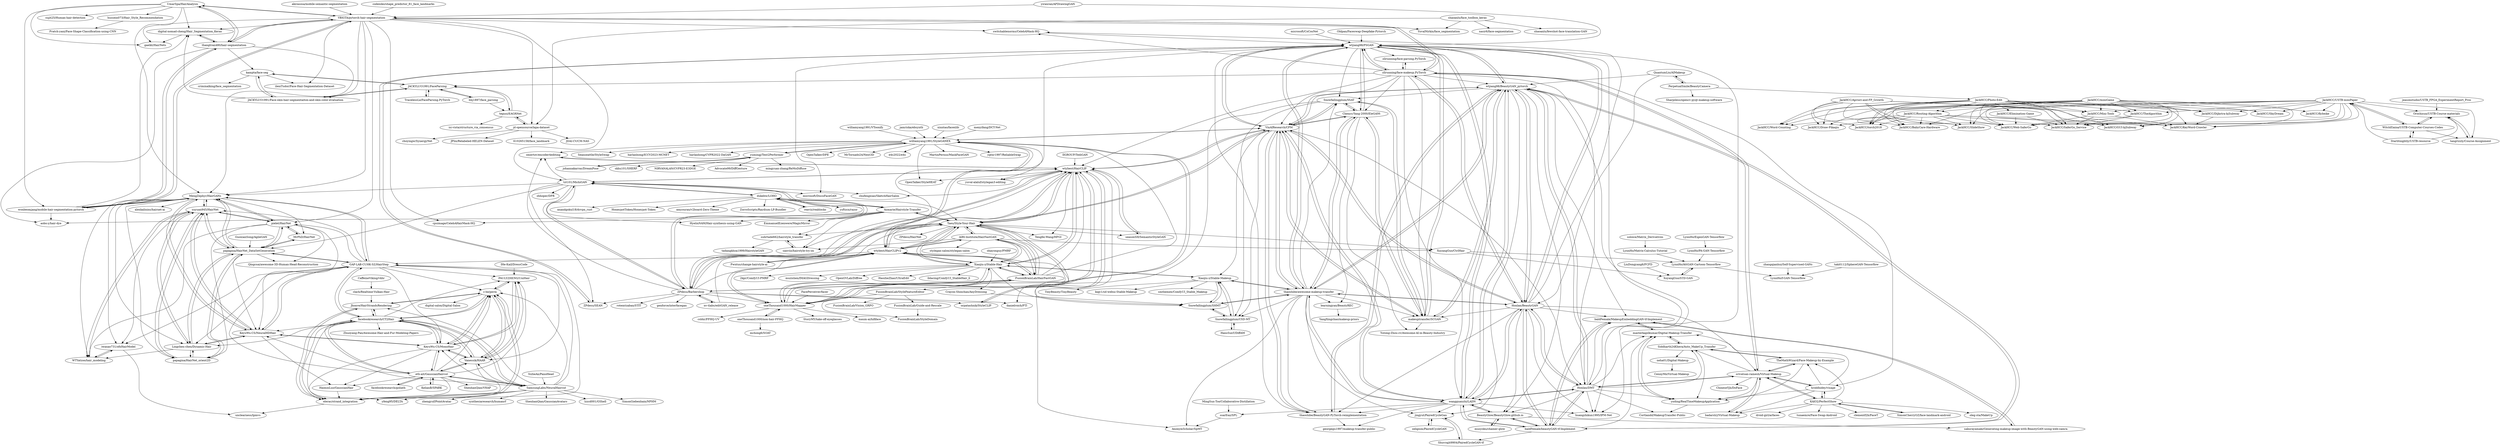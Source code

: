 digraph G {
"UmarSpa/HairAnalysis" -> "YBIGTA/pytorch-hair-segmentation"
"UmarSpa/HairAnalysis" -> "gaelkt/HairNets"
"UmarSpa/HairAnalysis" -> "digital-nomad-cheng/Hair_Segmentation_Keras"
"UmarSpa/HairAnalysis" -> "wonbeomjang/mobile-hair-segmentation-pytorch"
"UmarSpa/HairAnalysis" -> "sujit25/Human-hair-detection"
"UmarSpa/HairAnalysis" -> "thangtran480/hair-segmentation"
"UmarSpa/HairAnalysis" -> "MengZephyr/HairGANs"
"UmarSpa/HairAnalysis" -> "hussein073/Hair_Style_Recommendation"
"jamriska/ebsynth" -> "williamyang1991/StyleGANEX" ["e"=1]
"switchablenorms/CelebAMask-HQ" -> "wtjiang98/PSGAN" ["e"=1]
"zllrunning/face-parsing.PyTorch" -> "zllrunning/face-makeup.PyTorch" ["e"=1]
"zllrunning/face-makeup.PyTorch" -> "zllrunning/face-parsing.PyTorch" ["e"=1]
"zllrunning/face-makeup.PyTorch" -> "Honlan/BeautyGAN"
"zllrunning/face-makeup.PyTorch" -> "wtjiang98/PSGAN"
"zllrunning/face-makeup.PyTorch" -> "srivatsan-ramesh/Virtual-Makeup"
"zllrunning/face-makeup.PyTorch" -> "Honlan/DMT"
"zllrunning/face-makeup.PyTorch" -> "switchablenorms/CelebAMask-HQ" ["e"=1]
"zllrunning/face-makeup.PyTorch" -> "YBIGTA/pytorch-hair-segmentation"
"zllrunning/face-makeup.PyTorch" -> "wtybest/HairCLIP"
"zllrunning/face-makeup.PyTorch" -> "JACKYLUO1991/FaceParsing"
"zllrunning/face-makeup.PyTorch" -> "Chenyu-Yang-2000/EleGANt"
"zllrunning/face-makeup.PyTorch" -> "VinAIResearch/CPM"
"zllrunning/face-makeup.PyTorch" -> "hriddhidey/visage"
"zllrunning/face-makeup.PyTorch" -> "makeuptransfer/SCGAN"
"zllrunning/face-makeup.PyTorch" -> "wangguanzhi/LADN"
"zllrunning/face-makeup.PyTorch" -> "wtjiang98/BeautyGAN_pytorch"
"musyoku/chainer-glow" -> "BeautyGlow/BeautyGlow.github.io"
"hriddhidey/visage" -> "srivatsan-ramesh/Virtual-Makeup"
"hriddhidey/visage" -> "badarsh2/Virtual-Makeup"
"hriddhidey/visage" -> "yxding/RealTimeMakeupApplication"
"hriddhidey/visage" -> "KAlO2/PerfectShow"
"hriddhidey/visage" -> "masterkapilkumar/Digital-Makeup-Transfer"
"hriddhidey/visage" -> "TheMathWizard/Face-Makeup-by-Example"
"akirasosa/mobile-semantic-segmentation" -> "YBIGTA/pytorch-hair-segmentation" ["e"=1]
"thangtran480/hair-segmentation" -> "YBIGTA/pytorch-hair-segmentation"
"thangtran480/hair-segmentation" -> "wonbeomjang/mobile-hair-segmentation-pytorch"
"thangtran480/hair-segmentation" -> "digital-nomad-cheng/Hair_Segmentation_Keras"
"thangtran480/hair-segmentation" -> "aobo-y/hair-dye"
"thangtran480/hair-segmentation" -> "kampta/face-seg"
"thangtran480/hair-segmentation" -> "UmarSpa/HairAnalysis"
"thangtran480/hair-segmentation" -> "MengZephyr/HairGANs"
"LynnHo/Matrix-Calculus-Tutorial" -> "LynnHo/AttGAN-Cartoon-Tensorflow"
"JackHCC/Photo-Edit" -> "JackHCC/Web-SaferGo"
"JackHCC/Photo-Edit" -> "JackHCC/SaferGo_Service"
"JackHCC/Photo-Edit" -> "JackHCC/KeyWord-Crawler"
"JackHCC/Photo-Edit" -> "JackHCC/Mini-Tools"
"JackHCC/Photo-Edit" -> "JackHCC/torch2018"
"JackHCC/Photo-Edit" -> "JackHCC/BabyCare-Hardware"
"JackHCC/Photo-Edit" -> "JackHCC/SlideShow"
"JackHCC/Photo-Edit" -> "JackHCC/Draw-Pikaqiu"
"JackHCC/Photo-Edit" -> "JackHCC/Word-Counting"
"JackHCC/Photo-Edit" -> "JackHCC/GUI-bjSubway"
"JackHCC/Photo-Edit" -> "JackHCC/Routing-Algorithm"
"JackHCC/Photo-Edit" -> "JackHCC/TheAlgorithm"
"JackHCC/Photo-Edit" -> "JackHCC/SkyDream"
"JackHCC/Photo-Edit" -> "JackHCC/Dijkstra-bjSubway"
"JackHCC/Photo-Edit" -> "JackHCC/Elimination-Game"
"wonbeomjang/mobile-hair-segmentation-pytorch" -> "thangtran480/hair-segmentation"
"wonbeomjang/mobile-hair-segmentation-pytorch" -> "YBIGTA/pytorch-hair-segmentation"
"wonbeomjang/mobile-hair-segmentation-pytorch" -> "digital-nomad-cheng/Hair_Segmentation_Keras"
"wonbeomjang/mobile-hair-segmentation-pytorch" -> "MengZephyr/HairGANs"
"wonbeomjang/mobile-hair-segmentation-pytorch" -> "aobo-y/hair-dye"
"zhangqianhui/Self-Supervised-GANs" -> "LynnHo/f-GAN-Tensorflow"
"suyuan945/HairNet" -> "pielet/HairNet"
"suyuan945/HairNet" -> "WTYatzoo/hair_modeling"
"suyuan945/HairNet" -> "KeyuWu-CS/NeuralHDHair"
"suyuan945/HairNet" -> "papagina/HairNet_DataSetGeneration"
"suyuan945/HairNet" -> "papagina/HairNet_orient2D"
"suyuan945/HairNet" -> "Lingchen-chen/Dynamic-Hair"
"suyuan945/HairNet" -> "MengZephyr/HairGANs"
"suyuan945/HairNet" -> "iwanao731/ofxHairModel"
"hussein073/Hair_Style_Recommendation" -> "Pratch-yani/Face-Shape-Classification-using-CNN"
"papagina/HairNet_DataSetGeneration" -> "pielet/HairNet"
"papagina/HairNet_DataSetGeneration" -> "MengZephyr/HairGANs"
"papagina/HairNet_DataSetGeneration" -> "papagina/HairNet_orient2D"
"papagina/HairNet_DataSetGeneration" -> "MrPhD/HairNet"
"papagina/HairNet_DataSetGeneration" -> "suyuan945/HairNet"
"papagina/HairNet_DataSetGeneration" -> "Lingchen-chen/Dynamic-Hair"
"papagina/HairNet_DataSetGeneration" -> "KeyuWu-CS/NeuralHDHair"
"papagina/HairNet_DataSetGeneration" -> "GAP-LAB-CUHK-SZ/HairStep"
"papagina/HairNet_DataSetGeneration" -> "Qingcsai/awesome-3D-Human-Head-Reconstruction"
"pielet/HairNet" -> "suyuan945/HairNet"
"pielet/HairNet" -> "papagina/HairNet_DataSetGeneration"
"pielet/HairNet" -> "MrPhD/HairNet"
"pielet/HairNet" -> "papagina/HairNet_orient2D"
"pielet/HairNet" -> "WTYatzoo/hair_modeling"
"pielet/HairNet" -> "Qingcsai/awesome-3D-Human-Head-Reconstruction"
"pielet/HairNet" -> "MengZephyr/HairGANs"
"pielet/HairNet" -> "KeyuWu-CS/NeuralHDHair"
"MengZephyr/HairGANs" -> "papagina/HairNet_DataSetGeneration"
"MengZephyr/HairGANs" -> "suyuan945/HairNet"
"MengZephyr/HairGANs" -> "pielet/HairNet"
"MengZephyr/HairGANs" -> "KeyuWu-CS/NeuralHDHair"
"MengZephyr/HairGANs" -> "Lingchen-chen/Dynamic-Hair"
"MengZephyr/HairGANs" -> "MrPhD/HairNet"
"MengZephyr/HairGANs" -> "papagina/HairNet_orient2D"
"MengZephyr/HairGANs" -> "GAP-LAB-CUHK-SZ/HairStep"
"MengZephyr/HairGANs" -> "iwanao731/ofxHairModel"
"MengZephyr/HairGANs" -> "WTYatzoo/hair_modeling"
"MengZephyr/HairGANs" -> "wonbeomjang/mobile-hair-segmentation-pytorch"
"MengZephyr/HairGANs" -> "alexkalinins/hairnet-ai"
"CaffeineViking/vkhr" -> "clach/Realtime-Vulkan-Hair" ["e"=1]
"yiranran/APDrawingGAN" -> "wtjiang98/PSGAN" ["e"=1]
"yiranran/APDrawingGAN" -> "YBIGTA/pytorch-hair-segmentation" ["e"=1]
"JackHCC/Dijkstra-bjSubway" -> "JackHCC/KeyWord-Crawler"
"QuantumLiu/AIMakeup" -> "PerpetualSmile/BeautyCamera"
"QuantumLiu/AIMakeup" -> "Honlan/BeautyGAN"
"QuantumLiu/AIMakeup" -> "wtjiang98/BeautyGAN_pytorch"
"codeniko/shape_predictor_81_face_landmarks" -> "YBIGTA/pytorch-hair-segmentation" ["e"=1]
"wangguanzhi/LADN" -> "wtjiang98/BeautyGAN_pytorch"
"wangguanzhi/LADN" -> "BeautyGlow/BeautyGlow.github.io"
"wangguanzhi/LADN" -> "Honlan/DMT"
"wangguanzhi/LADN" -> "baldFemale/beautyGAN-tf-Implement"
"wangguanzhi/LADN" -> "jingyut/PairedCycleGan"
"wangguanzhi/LADN" -> "wtjiang98/PSGAN"
"wangguanzhi/LADN" -> "Honlan/BeautyGAN"
"wangguanzhi/LADN" -> "ssarfraz/SPL"
"wangguanzhi/LADN" -> "VinAIResearch/CPM"
"wangguanzhi/LADN" -> "georgegu1997/makeup-transfer-public"
"wangguanzhi/LADN" -> "huangzhikun1995/IPM-Net" ["e"=1]
"wangguanzhi/LADN" -> "thaoshibe/BeautyGAN-PyTorch-reimplementation"
"wangguanzhi/LADN" -> "thaoshibe/awesome-makeup-transfer"
"zeligism/PairedCycleGAN" -> "jingyut/PairedCycleGan"
"Oldpan/Faceswap-Deepfake-Pytorch" -> "wtjiang98/PSGAN" ["e"=1]
"JackHCC/miniGame" -> "JackHCC/Mini-Tools"
"JackHCC/miniGame" -> "JackHCC/SkyDream"
"JackHCC/miniGame" -> "JackHCC/KeyWord-Crawler"
"JackHCC/miniGame" -> "JackHCC/torch2018"
"JackHCC/miniGame" -> "JackHCC/Draw-Pikaqiu"
"JackHCC/miniGame" -> "JackHCC/TheAlgorithm"
"JackHCC/miniGame" -> "JackHCC/Dijkstra-bjSubway"
"JackHCC/miniGame" -> "JackHCC/flybeike"
"JackHCC/miniGame" -> "JackHCC/Web-SaferGo"
"JackHCC/miniGame" -> "JackHCC/SaferGo_Service"
"JackHCC/miniGame" -> "JackHCC/GUI-bjSubway"
"JackHCC/miniGame" -> "JackHCC/BabyCare-Hardware"
"JackHCC/miniGame" -> "JackHCC/SlideShow"
"JackHCC/miniGame" -> "JackHCC/Word-Counting"
"JackHCC/miniGame" -> "JackHCC/Routing-Algorithm"
"JackHCC/Routing-Algorithm" -> "JackHCC/Web-SaferGo"
"JackHCC/Routing-Algorithm" -> "JackHCC/SaferGo_Service"
"JackHCC/Routing-Algorithm" -> "JackHCC/KeyWord-Crawler"
"JackHCC/Routing-Algorithm" -> "JackHCC/torch2018"
"JackHCC/Routing-Algorithm" -> "JackHCC/BabyCare-Hardware"
"JackHCC/Routing-Algorithm" -> "JackHCC/SlideShow"
"JackHCC/Routing-Algorithm" -> "JackHCC/Draw-Pikaqiu"
"JackHCC/Routing-Algorithm" -> "JackHCC/Word-Counting"
"JackHCC/Routing-Algorithm" -> "JackHCC/GUI-bjSubway"
"shaoanlu/face_toolbox_keras" -> "jd-opensource/lapa-dataset"
"shaoanlu/face_toolbox_keras" -> "YuvalNirkin/face_segmentation" ["e"=1]
"shaoanlu/face_toolbox_keras" -> "nasir6/face-segmentation"
"shaoanlu/face_toolbox_keras" -> "shaoanlu/fewshot-face-translation-GAN" ["e"=1]
"Honlan/BeautyGAN" -> "wtjiang98/PSGAN"
"Honlan/BeautyGAN" -> "wtjiang98/BeautyGAN_pytorch"
"Honlan/BeautyGAN" -> "wangguanzhi/LADN"
"Honlan/BeautyGAN" -> "Honlan/DMT"
"Honlan/BeautyGAN" -> "baldFemale/beautyGAN-tf-Implement"
"Honlan/BeautyGAN" -> "zllrunning/face-makeup.PyTorch"
"Honlan/BeautyGAN" -> "thaoshibe/BeautyGAN-PyTorch-reimplementation"
"Honlan/BeautyGAN" -> "srivatsan-ramesh/Virtual-Makeup"
"Honlan/BeautyGAN" -> "BeautyGlow/BeautyGlow.github.io"
"Honlan/BeautyGAN" -> "thaoshibe/awesome-makeup-transfer"
"Honlan/BeautyGAN" -> "VinAIResearch/CPM"
"Honlan/BeautyGAN" -> "baldFemale/MakeupEmbeddingGAN-tf-Implement"
"Honlan/BeautyGAN" -> "huangzhikun1995/IPM-Net" ["e"=1]
"Honlan/BeautyGAN" -> "switchablenorms/CelebAMask-HQ" ["e"=1]
"Honlan/BeautyGAN" -> "makeuptransfer/SCGAN"
"JackHCC/USTB-miniPaper" -> "Orochisun/USTB-Course-materials"
"JackHCC/USTB-miniPaper" -> "JackHCC/Mini-Tools"
"JackHCC/USTB-miniPaper" -> "WitchElaina/USTB-Computer-Courses-Codes"
"JackHCC/USTB-miniPaper" -> "JackHCC/torch2018"
"JackHCC/USTB-miniPaper" -> "JackHCC/TheAlgorithm"
"JackHCC/USTB-miniPaper" -> "tangrizzly/Course-Assignment"
"JackHCC/USTB-miniPaper" -> "JackHCC/Web-SaferGo"
"JackHCC/USTB-miniPaper" -> "JackHCC/SaferGo_Service"
"JackHCC/USTB-miniPaper" -> "JackHCC/SkyDream"
"JackHCC/USTB-miniPaper" -> "JackHCC/GUI-bjSubway"
"JackHCC/USTB-miniPaper" -> "JackHCC/KeyWord-Crawler"
"JackHCC/USTB-miniPaper" -> "JackHCC/Dijkstra-bjSubway"
"JackHCC/USTB-miniPaper" -> "JackHCC/BabyCare-Hardware"
"JackHCC/USTB-miniPaper" -> "JackHCC/flybeike"
"JackHCC/USTB-miniPaper" -> "JackHCC/SlideShow"
"kampta/face-seg" -> "JACKYLUO1991/FaceParsing"
"kampta/face-seg" -> "ileniTudor/Face-Hair-Segmentation-Dataset"
"kampta/face-seg" -> "JACKYLUO1991/Face-skin-hair-segmentaiton-and-skin-color-evaluation"
"kampta/face-seg" -> "criminalking/face_segmentation"
"PerpetualSmile/BeautyCamera" -> "QuantumLiu/AIMakeup"
"PerpetualSmile/BeautyCamera" -> "Sharpiless/opencv-pyqt-makeup-software"
"PerpetualSmile/BeautyCamera" -> "JackHCC/Photo-Edit"
"baldFemale/beautyGAN-tf-Implement" -> "baldFemale/MakeupEmbeddingGAN-tf-Implement"
"baldFemale/beautyGAN-tf-Implement" -> "BeautyGlow/BeautyGlow.github.io"
"baldFemale/beautyGAN-tf-Implement" -> "Honlan/DMT"
"baldFemale/beautyGAN-tf-Implement" -> "wangguanzhi/LADN"
"baldFemale/beautyGAN-tf-Implement" -> "wtjiang98/BeautyGAN_pytorch"
"baldFemale/beautyGAN-tf-Implement" -> "Honlan/BeautyGAN"
"baldFemale/beautyGAN-tf-Implement" -> "masterkapilkumar/Digital-Makeup-Transfer"
"baldFemale/beautyGAN-tf-Implement" -> "Shuvrajit9904/PairedCycleGAN-tf"
"Honlan/DMT" -> "masterkapilkumar/Digital-Makeup-Transfer"
"Honlan/DMT" -> "baldFemale/beautyGAN-tf-Implement"
"Honlan/DMT" -> "wangguanzhi/LADN"
"Honlan/DMT" -> "baldFemale/MakeupEmbeddingGAN-tf-Implement"
"Honlan/DMT" -> "BeautyGlow/BeautyGlow.github.io"
"Honlan/DMT" -> "Honlan/BeautyGAN"
"Honlan/DMT" -> "Siddharth24Khera/Auto_MakeUp_Transfer"
"Honlan/DMT" -> "Cortlandd/MakeupTransfer-Public"
"Honlan/DMT" -> "wtjiang98/BeautyGAN_pytorch"
"Honlan/DMT" -> "yxding/RealTimeMakeupApplication"
"Honlan/DMT" -> "huangzhikun1995/IPM-Net" ["e"=1]
"Honlan/DMT" -> "srivatsan-ramesh/Virtual-Makeup"
"ssarfraz/SPL" -> "AnonymScholar/SpMT"
"YBIGTA/pytorch-hair-segmentation" -> "thangtran480/hair-segmentation"
"YBIGTA/pytorch-hair-segmentation" -> "UmarSpa/HairAnalysis"
"YBIGTA/pytorch-hair-segmentation" -> "wonbeomjang/mobile-hair-segmentation-pytorch"
"YBIGTA/pytorch-hair-segmentation" -> "digital-nomad-cheng/Hair_Segmentation_Keras"
"YBIGTA/pytorch-hair-segmentation" -> "MengZephyr/HairGANs"
"YBIGTA/pytorch-hair-segmentation" -> "ileniTudor/Face-Hair-Segmentation-Dataset"
"YBIGTA/pytorch-hair-segmentation" -> "YuvalNirkin/face_segmentation" ["e"=1]
"YBIGTA/pytorch-hair-segmentation" -> "zllrunning/face-makeup.PyTorch"
"YBIGTA/pytorch-hair-segmentation" -> "gaelkt/HairNets"
"YBIGTA/pytorch-hair-segmentation" -> "pielet/HairNet"
"YBIGTA/pytorch-hair-segmentation" -> "switchablenorms/CelebAMask-HQ" ["e"=1]
"YBIGTA/pytorch-hair-segmentation" -> "tzt101/MichiGAN"
"YBIGTA/pytorch-hair-segmentation" -> "JACKYLUO1991/Face-skin-hair-segmentaiton-and-skin-color-evaluation"
"YBIGTA/pytorch-hair-segmentation" -> "jd-opensource/lapa-dataset"
"YBIGTA/pytorch-hair-segmentation" -> "cpuimage/CelebAHairMask-HQ"
"tangrizzly/Course-Assignment" -> "Orochisun/USTB-Course-materials"
"JackHCC/Apriori-and-FP_Growth" -> "JackHCC/Web-SaferGo"
"JackHCC/Apriori-and-FP_Growth" -> "JackHCC/SaferGo_Service"
"JackHCC/Apriori-and-FP_Growth" -> "JackHCC/KeyWord-Crawler"
"JackHCC/Apriori-and-FP_Growth" -> "JackHCC/torch2018"
"JackHCC/Apriori-and-FP_Growth" -> "JackHCC/Mini-Tools"
"JackHCC/Apriori-and-FP_Growth" -> "JackHCC/BabyCare-Hardware"
"JackHCC/Apriori-and-FP_Growth" -> "JackHCC/SlideShow"
"JackHCC/Apriori-and-FP_Growth" -> "JackHCC/Draw-Pikaqiu"
"JackHCC/Apriori-and-FP_Growth" -> "JackHCC/Word-Counting"
"JackHCC/Apriori-and-FP_Growth" -> "JackHCC/GUI-bjSubway"
"digital-nomad-cheng/Hair_Segmentation_Keras" -> "gaelkt/HairNets"
"digital-nomad-cheng/Hair_Segmentation_Keras" -> "thangtran480/hair-segmentation"
"taki0112/SphereGAN-Tensorflow" -> "LynnHo/f-GAN-Tensorflow" ["e"=1]
"TheMathWizard/Face-Makeup-by-Example" -> "Siddharth24Khera/Auto_MakeUp_Transfer"
"TheMathWizard/Face-Makeup-by-Example" -> "srivatsan-ramesh/Virtual-Makeup"
"TheMathWizard/Face-Makeup-by-Example" -> "yxding/RealTimeMakeupApplication"
"BeautyGlow/BeautyGlow.github.io" -> "musyoku/chainer-glow"
"BeautyGlow/BeautyGlow.github.io" -> "baldFemale/beautyGAN-tf-Implement"
"BeautyGlow/BeautyGlow.github.io" -> "wangguanzhi/LADN"
"BeautyGlow/BeautyGlow.github.io" -> "sakurayamaki/Generating-makeup-image-with-BeautyGAN-using-web-camra"
"JackHCC/Elimination-Game" -> "JackHCC/Web-SaferGo"
"JackHCC/Elimination-Game" -> "JackHCC/SaferGo_Service"
"JackHCC/Mini-Tools" -> "JackHCC/Web-SaferGo"
"JackHCC/Mini-Tools" -> "JackHCC/SaferGo_Service"
"JackHCC/Mini-Tools" -> "JackHCC/KeyWord-Crawler"
"masterkapilkumar/Digital-Makeup-Transfer" -> "yxding/RealTimeMakeupApplication"
"masterkapilkumar/Digital-Makeup-Transfer" -> "Siddharth24Khera/Auto_MakeUp_Transfer"
"masterkapilkumar/Digital-Makeup-Transfer" -> "baldFemale/MakeupEmbeddingGAN-tf-Implement"
"Siddharth24Khera/Auto_MakeUp_Transfer" -> "TheMathWizard/Face-Makeup-by-Example"
"Siddharth24Khera/Auto_MakeUp_Transfer" -> "masterkapilkumar/Digital-Makeup-Transfer"
"Siddharth24Khera/Auto_MakeUp_Transfer" -> "yxding/RealTimeMakeupApplication"
"Siddharth24Khera/Auto_MakeUp_Transfer" -> "neha01/Digital-Makeup"
"yxding/RealTimeMakeupApplication" -> "masterkapilkumar/Digital-Makeup-Transfer"
"yxding/RealTimeMakeupApplication" -> "Cortlandd/MakeupTransfer-Public"
"Shuvrajit9904/PairedCycleGAN-tf" -> "jingyut/PairedCycleGan"
"MrPhD/HairNet" -> "papagina/HairNet_DataSetGeneration"
"MrPhD/HairNet" -> "pielet/HairNet"
"JackHCC/TheAlgorithm" -> "JackHCC/Web-SaferGo"
"JackHCC/TheAlgorithm" -> "JackHCC/SaferGo_Service"
"baldFemale/MakeupEmbeddingGAN-tf-Implement" -> "masterkapilkumar/Digital-Makeup-Transfer"
"baldFemale/MakeupEmbeddingGAN-tf-Implement" -> "baldFemale/beautyGAN-tf-Implement"
"baldFemale/MakeupEmbeddingGAN-tf-Implement" -> "sakurayamaki/Generating-makeup-image-with-BeautyGAN-using-web-camra"
"sakurayamaki/Generating-makeup-image-with-BeautyGAN-using-web-camra" -> "baldFemale/MakeupEmbeddingGAN-tf-Implement"
"wtjiang98/PSGAN" -> "wtjiang98/BeautyGAN_pytorch"
"wtjiang98/PSGAN" -> "VinAIResearch/CPM"
"wtjiang98/PSGAN" -> "Honlan/BeautyGAN"
"wtjiang98/PSGAN" -> "wangguanzhi/LADN"
"wtjiang98/PSGAN" -> "Chenyu-Yang-2000/EleGANt"
"wtjiang98/PSGAN" -> "thaoshibe/awesome-makeup-transfer"
"wtjiang98/PSGAN" -> "makeuptransfer/SCGAN"
"wtjiang98/PSGAN" -> "zllrunning/face-makeup.PyTorch"
"wtjiang98/PSGAN" -> "Honlan/DMT"
"wtjiang98/PSGAN" -> "huangzhikun1995/IPM-Net" ["e"=1]
"wtjiang98/PSGAN" -> "Snowfallingplum/SSAT"
"wtjiang98/PSGAN" -> "ZPdesu/SEAN" ["e"=1]
"wtjiang98/PSGAN" -> "zllrunning/face-parsing.PyTorch" ["e"=1]
"wtjiang98/PSGAN" -> "microsoft/DiscoFaceGAN" ["e"=1]
"wtjiang98/PSGAN" -> "thaoshibe/BeautyGAN-PyTorch-reimplementation"
"ZPdesu/SEAN" -> "wtjiang98/PSGAN" ["e"=1]
"tzt101/MichiGAN" -> "wtybest/HairCLIP"
"tzt101/MichiGAN" -> "dukebw/LOHO"
"tzt101/MichiGAN" -> "HyelinNAM/Hair-synthesis-using-GAN"
"tzt101/MichiGAN" -> "Azmarie/Hairstyle-Transfer"
"tzt101/MichiGAN" -> "MengZephyr/HairGANs"
"tzt101/MichiGAN" -> "ZPdesu/Barbershop"
"tzt101/MichiGAN" -> "ZPdesu/SEAN" ["e"=1]
"tzt101/MichiGAN" -> "chufengxiao/SketchHairSalon"
"tzt101/MichiGAN" -> "papagina/HairNet_DataSetGeneration"
"tzt101/MichiGAN" -> "omertov/encoder4editing" ["e"=1]
"tzt101/MichiGAN" -> "zhhoper/DPR" ["e"=1]
"tzt101/MichiGAN" -> "microsoft/DiscoFaceGAN" ["e"=1]
"clach/Realtime-Vulkan-Hair" -> "Jhonve/HairStrandsRendering"
"WTYatzoo/hair_modeling" -> "iwanao731/ofxHairModel"
"WTYatzoo/hair_modeling" -> "suyuan945/HairNet"
"papagina/HairNet_orient2D" -> "papagina/HairNet_DataSetGeneration"
"papagina/HairNet_orient2D" -> "Lingchen-chen/Dynamic-Hair"
"papagina/HairNet_orient2D" -> "suyuan945/HairNet"
"JACKYLUO1991/Face-skin-hair-segmentaiton-and-skin-color-evaluation" -> "JACKYLUO1991/FaceParsing"
"JACKYLUO1991/Face-skin-hair-segmentaiton-and-skin-color-evaluation" -> "digital-nomad-cheng/Hair_Segmentation_Keras"
"JACKYLUO1991/Face-skin-hair-segmentaiton-and-skin-color-evaluation" -> "kampta/face-seg"
"microsoft/CoCosNet" -> "wtjiang98/PSGAN" ["e"=1]
"JACKYLUO1991/FaceParsing" -> "JACKYLUO1991/Face-skin-hair-segmentaiton-and-skin-color-evaluation"
"JACKYLUO1991/FaceParsing" -> "tegusi/EAGRNet"
"JACKYLUO1991/FaceParsing" -> "TracelessLe/FaceParsing.PyTorch"
"JACKYLUO1991/FaceParsing" -> "hhj1897/face_parsing" ["e"=1]
"JACKYLUO1991/FaceParsing" -> "kampta/face-seg"
"neha01/Digital-Makeup" -> "CennyMo/Virtual-Makeup"
"wtjiang98/BeautyGAN_pytorch" -> "wangguanzhi/LADN"
"wtjiang98/BeautyGAN_pytorch" -> "thaoshibe/BeautyGAN-PyTorch-reimplementation"
"wtjiang98/BeautyGAN_pytorch" -> "wtjiang98/PSGAN"
"wtjiang98/BeautyGAN_pytorch" -> "Honlan/BeautyGAN"
"wtjiang98/BeautyGAN_pytorch" -> "baldFemale/beautyGAN-tf-Implement"
"wtjiang98/BeautyGAN_pytorch" -> "VinAIResearch/CPM"
"wtjiang98/BeautyGAN_pytorch" -> "BeautyGlow/BeautyGlow.github.io"
"wtjiang98/BeautyGAN_pytorch" -> "Honlan/DMT"
"wtjiang98/BeautyGAN_pytorch" -> "Snowfallingplum/SSAT"
"wtjiang98/BeautyGAN_pytorch" -> "jingyut/PairedCycleGan"
"wtjiang98/BeautyGAN_pytorch" -> "huangzhikun1995/IPM-Net" ["e"=1]
"wtjiang98/BeautyGAN_pytorch" -> "makeuptransfer/SCGAN"
"wtjiang98/BeautyGAN_pytorch" -> "baldFemale/MakeupEmbeddingGAN-tf-Implement"
"wtjiang98/BeautyGAN_pytorch" -> "thaoshibe/awesome-makeup-transfer"
"jd-opensource/lapa-dataset" -> "tegusi/EAGRNet"
"jd-opensource/lapa-dataset" -> "JDAI-CV/CM-NAS" ["e"=1]
"jd-opensource/lapa-dataset" -> "choyingw/SynergyNet" ["e"=1]
"jd-opensource/lapa-dataset" -> "JPlin/Relabeled-HELEN-Dataset" ["e"=1]
"jd-opensource/lapa-dataset" -> "610265158/face_landmark" ["e"=1]
"MingSun-Tse/Collaborative-Distillation" -> "ssarfraz/SPL" ["e"=1]
"tegusi/EAGRNet" -> "JACKYLUO1991/FaceParsing"
"tegusi/EAGRNet" -> "isi-vista/structure_via_consensus"
"tegusi/EAGRNet" -> "jd-opensource/lapa-dataset"
"Azmarie/Hairstyle-Transfer" -> "subrtade662/hairstyle_transfer"
"Azmarie/Hairstyle-Transfer" -> "Taeu/Style-Your-Hair"
"Azmarie/Hairstyle-Transfer" -> "HyelinNAM/Hair-synthesis-using-GAN"
"Azmarie/Hairstyle-Transfer" -> "sanviiz/hairstyle-try-on"
"Azmarie/Hairstyle-Transfer" -> "tzt101/MichiGAN"
"Azmarie/Hairstyle-Transfer" -> "EmmanuelEzenwere/MagicMirror"
"Azmarie/Hairstyle-Transfer" -> "cpuimage/CelebAHairMask-HQ"
"Azmarie/Hairstyle-Transfer" -> "aobo-y/hair-dye"
"Starlitnightly/USTB-resource" -> "WitchElaina/USTB-Computer-Courses-Codes"
"Starlitnightly/USTB-resource" -> "Orochisun/USTB-Course-materials"
"Starlitnightly/USTB-resource" -> "JackHCC/USTB-miniPaper"
"Orochisun/USTB-Course-materials" -> "WitchElaina/USTB-Computer-Courses-Codes"
"Orochisun/USTB-Course-materials" -> "tangrizzly/Course-Assignment"
"LynnHo/AttGAN-Cartoon-Tensorflow" -> "XuyangGuo/STD-GAN"
"LynnHo/AttGAN-Cartoon-Tensorflow" -> "LynnHo/f-GAN-Tensorflow"
"jingyut/PairedCycleGan" -> "zeligism/PairedCycleGAN"
"jingyut/PairedCycleGan" -> "Shuvrajit9904/PairedCycleGAN-tf"
"LynnHo/PA-GAN-Tensorflow" -> "LynnHo/AttGAN-Cartoon-Tensorflow"
"orpatashnik/StyleCLIP" -> "wtybest/HairCLIP" ["e"=1]
"ZPdesu/Barbershop" -> "wtybest/HairCLIP"
"ZPdesu/Barbershop" -> "Taeu/Style-Your-Hair"
"ZPdesu/Barbershop" -> "tzt101/MichiGAN"
"ZPdesu/Barbershop" -> "omertov/encoder4editing" ["e"=1]
"ZPdesu/Barbershop" -> "rotemtzaban/STIT" ["e"=1]
"ZPdesu/Barbershop" -> "ZPdesu/SEAN" ["e"=1]
"ZPdesu/Barbershop" -> "nv-tlabs/editGAN_release" ["e"=1]
"ZPdesu/Barbershop" -> "wtybest/HairCLIPv2"
"ZPdesu/Barbershop" -> "dukebw/LOHO"
"ZPdesu/Barbershop" -> "orpatashnik/StyleCLIP" ["e"=1]
"ZPdesu/Barbershop" -> "wtjiang98/PSGAN"
"ZPdesu/Barbershop" -> "danielroich/PTI" ["e"=1]
"ZPdesu/Barbershop" -> "oneThousand1000/HairMapper"
"ZPdesu/Barbershop" -> "genforce/interfacegan" ["e"=1]
"ZPdesu/Barbershop" -> "FusionBrainLab/HairFastGAN"
"omertov/encoder4editing" -> "wtybest/HairCLIP" ["e"=1]
"dukebw/LOHO" -> "tzt101/MichiGAN"
"dukebw/LOHO" -> "amyouran/v2board-Zero-Theme" ["e"=1]
"dukebw/LOHO" -> "Azmarie/Hairstyle-Transfer"
"dukebw/LOHO" -> "ZorroScripts/Raydium-LP-Bundler" ["e"=1]
"dukebw/LOHO" -> "reaviz/reablocks" ["e"=1]
"dukebw/LOHO" -> "ZPdesu/Barbershop"
"dukebw/LOHO" -> "ysftzcn/razor" ["e"=1]
"dukebw/LOHO" -> "Taeu/Style-Your-Hair"
"dukebw/LOHO" -> "anandgokul18/dcvpn_rust" ["e"=1]
"dukebw/LOHO" -> "HoneypotToken/Honeypot-Token" ["e"=1]
"Lingchen-chen/Dynamic-Hair" -> "KeyuWu-CS/NeuralHDHair"
"Lingchen-chen/Dynamic-Hair" -> "papagina/HairNet_orient2D"
"Lingchen-chen/Dynamic-Hair" -> "suyuan945/HairNet"
"Lingchen-chen/Dynamic-Hair" -> "papagina/HairNet_DataSetGeneration"
"Lingchen-chen/Dynamic-Hair" -> "WTYatzoo/hair_modeling"
"IIGROUP/TediGAN" -> "wtybest/HairCLIP" ["e"=1]
"hhj1897/face_parsing" -> "JACKYLUO1991/FaceParsing" ["e"=1]
"hhj1897/face_parsing" -> "tegusi/EAGRNet" ["e"=1]
"thaoshibe/BeautyGAN-PyTorch-reimplementation" -> "wtjiang98/BeautyGAN_pytorch"
"thaoshibe/BeautyGAN-PyTorch-reimplementation" -> "VinAIResearch/CPM"
"thaoshibe/BeautyGAN-PyTorch-reimplementation" -> "georgegu1997/makeup-transfer-public"
"VinAIResearch/CPM" -> "wtjiang98/PSGAN"
"VinAIResearch/CPM" -> "thaoshibe/awesome-makeup-transfer"
"VinAIResearch/CPM" -> "thaoshibe/BeautyGAN-PyTorch-reimplementation"
"VinAIResearch/CPM" -> "Snowfallingplum/SSAT"
"VinAIResearch/CPM" -> "Chenyu-Yang-2000/EleGANt"
"VinAIResearch/CPM" -> "makeuptransfer/SCGAN"
"VinAIResearch/CPM" -> "wtjiang98/BeautyGAN_pytorch"
"VinAIResearch/CPM" -> "wangguanzhi/LADN"
"VinAIResearch/CPM" -> "Honlan/BeautyGAN"
"VinAIResearch/CPM" -> "williamyang1991/StyleGANEX"
"VinAIResearch/CPM" -> "Xiaojiu-z/Stable-Makeup"
"VinAIResearch/CPM" -> "Honlan/DMT"
"VinAIResearch/CPM" -> "Snowfallingplum/CSD-MT"
"VinAIResearch/CPM" -> "Taeu/Style-Your-Hair"
"VinAIResearch/CPM" -> "wtybest/HairCLIP"
"GuoxianSong/AgileGAN" -> "papagina/HairNet_DataSetGeneration" ["e"=1]
"xinntao/facexlib" -> "williamyang1991/StyleGANEX" ["e"=1]
"LynnHo/EigenGAN-Tensorflow" -> "LynnHo/PA-GAN-Tensorflow" ["e"=1]
"makeuptransfer/SCGAN" -> "Chenyu-Yang-2000/EleGANt"
"makeuptransfer/SCGAN" -> "Snowfallingplum/SSAT"
"makeuptransfer/SCGAN" -> "VinAIResearch/CPM"
"makeuptransfer/SCGAN" -> "wtjiang98/PSGAN"
"makeuptransfer/SCGAN" -> "Yutong-Zhou-cv/Awesome-AI-in-Beauty-Industry"
"makeuptransfer/SCGAN" -> "wtjiang98/BeautyGAN_pytorch"
"thaoshibe/awesome-makeup-transfer" -> "VinAIResearch/CPM"
"thaoshibe/awesome-makeup-transfer" -> "Chenyu-Yang-2000/EleGANt"
"thaoshibe/awesome-makeup-transfer" -> "wtjiang98/PSGAN"
"thaoshibe/awesome-makeup-transfer" -> "Snowfallingplum/CSD-MT"
"thaoshibe/awesome-makeup-transfer" -> "Snowfallingplum/SHMT"
"thaoshibe/awesome-makeup-transfer" -> "wangguanzhi/LADN"
"thaoshibe/awesome-makeup-transfer" -> "Xiaojiu-z/Stable-Makeup"
"thaoshibe/awesome-makeup-transfer" -> "Snowfallingplum/SSAT"
"thaoshibe/awesome-makeup-transfer" -> "makeuptransfer/SCGAN"
"thaoshibe/awesome-makeup-transfer" -> "wtjiang98/BeautyGAN_pytorch"
"thaoshibe/awesome-makeup-transfer" -> "thaoshibe/BeautyGAN-PyTorch-reimplementation"
"thaoshibe/awesome-makeup-transfer" -> "AnonymScholar/SpMT"
"thaoshibe/awesome-makeup-transfer" -> "learningyan/BeautyREC"
"thaoshibe/awesome-makeup-transfer" -> "Honlan/BeautyGAN"
"thaoshibe/awesome-makeup-transfer" -> "jingyut/PairedCycleGan"
"TracelessLe/FaceParsing.PyTorch" -> "JACKYLUO1991/FaceParsing"
"soloice/Matrix_Derivatives" -> "LynnHo/Matrix-Calculus-Tutorial"
"oneThousand1000/non-hair-FFHQ" -> "oneThousand1000/HairMapper"
"oneThousand1000/non-hair-FFHQ" -> "mchong6/SOAT" ["e"=1]
"menyifang/DCT-Net" -> "williamyang1991/StyleGANEX" ["e"=1]
"oneThousand1000/HairMapper" -> "oneThousand1000/non-hair-FFHQ"
"oneThousand1000/HairMapper" -> "Taeu/Style-Your-Hair"
"oneThousand1000/HairMapper" -> "wtybest/HairCLIP"
"oneThousand1000/HairMapper" -> "csbhr/FFHQ-UV" ["e"=1]
"oneThousand1000/HairMapper" -> "Xiaojiu-z/Stable-Hair"
"oneThousand1000/HairMapper" -> "wtybest/HairCLIPv2"
"oneThousand1000/HairMapper" -> "StoryMY/take-off-eyeglasses" ["e"=1]
"oneThousand1000/HairMapper" -> "williamyang1991/StyleGANEX"
"oneThousand1000/HairMapper" -> "maum-ai/hififace" ["e"=1]
"FacePerceiver/facer" -> "oneThousand1000/HairMapper" ["e"=1]
"wtybest/HairCLIP" -> "wtybest/HairCLIPv2"
"wtybest/HairCLIP" -> "Taeu/Style-Your-Hair"
"wtybest/HairCLIP" -> "ZPdesu/Barbershop"
"wtybest/HairCLIP" -> "omertov/encoder4editing" ["e"=1]
"wtybest/HairCLIP" -> "tzt101/MichiGAN"
"wtybest/HairCLIP" -> "oneThousand1000/HairMapper"
"wtybest/HairCLIP" -> "Tengfei-Wang/HFGI" ["e"=1]
"wtybest/HairCLIP" -> "danielroich/PTI" ["e"=1]
"wtybest/HairCLIP" -> "seasonSH/SemanticStyleGAN" ["e"=1]
"wtybest/HairCLIP" -> "orpatashnik/StyleCLIP" ["e"=1]
"wtybest/HairCLIP" -> "OpenTalker/StyleHEAT" ["e"=1]
"wtybest/HairCLIP" -> "chufengxiao/SketchHairSalon"
"wtybest/HairCLIP" -> "yuval-alaluf/stylegan3-editing" ["e"=1]
"wtybest/HairCLIP" -> "Xiaojiu-z/Stable-Hair"
"wtybest/HairCLIP" -> "VinAIResearch/CPM"
"nv-tlabs/editGAN_release" -> "ZPdesu/Barbershop" ["e"=1]
"nv-tlabs/editGAN_release" -> "wtybest/HairCLIP" ["e"=1]
"Snowfallingplum/SSAT" -> "Chenyu-Yang-2000/EleGANt"
"Snowfallingplum/SSAT" -> "AnonymScholar/SpMT"
"Snowfallingplum/SSAT" -> "VinAIResearch/CPM"
"Snowfallingplum/SSAT" -> "makeuptransfer/SCGAN"
"Snowfallingplum/SSAT" -> "Snowfallingplum/CSD-MT"
"sanviiz/hairstyle-try-on" -> "subrtade662/hairstyle_transfer"
"williamyang1991/VToonify" -> "williamyang1991/StyleGANEX" ["e"=1]
"WitchElaina/USTB-Computer-Courses-Codes" -> "Orochisun/USTB-Course-materials"
"WitchElaina/USTB-Computer-Courses-Codes" -> "Starlitnightly/USTB-resource"
"WitchElaina/USTB-Computer-Courses-Codes" -> "JackHCC/USTB-miniPaper"
"WitchElaina/USTB-Computer-Courses-Codes" -> "tangrizzly/Course-Assignment"
"Taeu/Style-Your-Hair" -> "wtybest/HairCLIP"
"Taeu/Style-Your-Hair" -> "oneThousand1000/HairMapper"
"Taeu/Style-Your-Hair" -> "sanviiz/hairstyle-try-on"
"Taeu/Style-Your-Hair" -> "subrtade662/hairstyle_transfer"
"Taeu/Style-Your-Hair" -> "ZPdesu/Barbershop"
"Taeu/Style-Your-Hair" -> "Azmarie/Hairstyle-Transfer"
"Taeu/Style-Your-Hair" -> "wtybest/HairCLIPv2"
"Taeu/Style-Your-Hair" -> "AIRI-Institute/HairFastGAN"
"Taeu/Style-Your-Hair" -> "XuyangGuo/CtrlHair"
"Taeu/Style-Your-Hair" -> "Xiaojiu-z/Stable-Hair"
"Taeu/Style-Your-Hair" -> "Tengfei-Wang/HFGI" ["e"=1]
"Taeu/Style-Your-Hair" -> "FusionBrainLab/HairFastGAN"
"Taeu/Style-Your-Hair" -> "VinAIResearch/CPM"
"Taeu/Style-Your-Hair" -> "seasonSH/SemanticStyleGAN" ["e"=1]
"Taeu/Style-Your-Hair" -> "ZPdesu/HairNet"
"srivatsan-ramesh/Virtual-Makeup" -> "badarsh2/Virtual-Makeup"
"srivatsan-ramesh/Virtual-Makeup" -> "hriddhidey/visage"
"srivatsan-ramesh/Virtual-Makeup" -> "TheMathWizard/Face-Makeup-by-Example"
"srivatsan-ramesh/Virtual-Makeup" -> "yxding/RealTimeMakeupApplication"
"srivatsan-ramesh/Virtual-Makeup" -> "ChineseYjh/DoFace"
"srivatsan-ramesh/Virtual-Makeup" -> "KAlO2/PerfectShow"
"srivatsan-ramesh/Virtual-Makeup" -> "Honlan/DMT"
"srivatsan-ramesh/Virtual-Makeup" -> "zllrunning/face-makeup.PyTorch"
"srivatsan-ramesh/Virtual-Makeup" -> "Siddharth24Khera/Auto_MakeUp_Transfer"
"badarsh2/Virtual-Makeup" -> "srivatsan-ramesh/Virtual-Makeup"
"XuyangGuo/STD-GAN" -> "LynnHo/AttGAN-Cartoon-Tensorflow"
"reaviz/reablocks" -> "dukebw/LOHO" ["e"=1]
"seasonSH/SemanticStyleGAN" -> "wtybest/HairCLIP" ["e"=1]
"subrtade662/hairstyle_transfer" -> "sanviiz/hairstyle-try-on"
"subrtade662/hairstyle_transfer" -> "tadangkhoa1999/HairstyleGAN"
"XuyangGuo/CtrlHair" -> "XuyangGuo/STD-GAN"
"XuyangGuo/CtrlHair" -> "LynnHo/AttGAN-Cartoon-Tensorflow"
"Jhonve/HairStrandsRendering" -> "elerac/strand_integration"
"Jhonve/HairStrandsRendering" -> "c-he/perm"
"Jhonve/HairStrandsRendering" -> "facebookresearch/CT2Hair"
"KeyuWu-CS/NeuralHDHair" -> "GAP-LAB-CUHK-SZ/HairStep"
"KeyuWu-CS/NeuralHDHair" -> "Lingchen-chen/Dynamic-Hair"
"KeyuWu-CS/NeuralHDHair" -> "suyuan945/HairNet"
"KeyuWu-CS/NeuralHDHair" -> "KeyuWu-CS/MonoHair"
"KeyuWu-CS/NeuralHDHair" -> "MengZephyr/HairGANs"
"KeyuWu-CS/NeuralHDHair" -> "HaiminLuo/GaussianHair"
"Chenyu-Yang-2000/EleGANt" -> "makeuptransfer/SCGAN"
"Chenyu-Yang-2000/EleGANt" -> "Snowfallingplum/SSAT"
"Chenyu-Yang-2000/EleGANt" -> "thaoshibe/awesome-makeup-transfer"
"Chenyu-Yang-2000/EleGANt" -> "VinAIResearch/CPM"
"Chenyu-Yang-2000/EleGANt" -> "wtjiang98/PSGAN"
"Chenyu-Yang-2000/EleGANt" -> "Yutong-Zhou-cv/Awesome-AI-in-Beauty-Industry"
"Chenyu-Yang-2000/EleGANt" -> "learningyan/BeautyREC"
"SizheAn/PanoHead" -> "SamsungLabs/NeuralHaircut" ["e"=1]
"SamsungLabs/NeuralHaircut" -> "facebookresearch/CT2Hair"
"SamsungLabs/NeuralHaircut" -> "eth-ait/GaussianHaircut"
"SamsungLabs/NeuralHaircut" -> "GAP-LAB-CUHK-SZ/HairStep"
"SamsungLabs/NeuralHaircut" -> "KeyuWu-CS/NeuralHDHair"
"SamsungLabs/NeuralHaircut" -> "Vanessik/HAAR"
"SamsungLabs/NeuralHaircut" -> "KeyuWu-CS/MonoHair"
"SamsungLabs/NeuralHaircut" -> "c-he/perm"
"SamsungLabs/NeuralHaircut" -> "Jhonve/HairStrandsRendering"
"SamsungLabs/NeuralHaircut" -> "zhengyuf/PointAvatar" ["e"=1]
"SamsungLabs/NeuralHaircut" -> "synthesiaresearch/humanrf" ["e"=1]
"SamsungLabs/NeuralHaircut" -> "ShenhanQian/GaussianAvatars" ["e"=1]
"SamsungLabs/NeuralHaircut" -> "lzzcd001/GShell" ["e"=1]
"SamsungLabs/NeuralHaircut" -> "yfeng95/DELTA" ["e"=1]
"SamsungLabs/NeuralHaircut" -> "SimonGiebenhain/NPHM" ["e"=1]
"SamsungLabs/NeuralHaircut" -> "elerac/strand_integration"
"Pwntus/change-hairstyle-ai" -> "wtybest/HairCLIPv2" ["e"=1]
"Pwntus/change-hairstyle-ai" -> "Taeu/Style-Your-Hair" ["e"=1]
"wtybest/HairCLIPv2" -> "wtybest/HairCLIP"
"wtybest/HairCLIPv2" -> "AIRI-Institute/HairFastGAN"
"wtybest/HairCLIPv2" -> "FusionBrainLab/HairFastGAN"
"wtybest/HairCLIPv2" -> "Xiaojiu-z/Stable-Hair"
"wtybest/HairCLIPv2" -> "Taeu/Style-Your-Hair"
"wtybest/HairCLIPv2" -> "oneThousand1000/HairMapper"
"wtybest/HairCLIPv2" -> "GAP-LAB-CUHK-SZ/HairStep"
"wtybest/HairCLIPv2" -> "williamyang1991/StyleGANEX"
"wtybest/HairCLIPv2" -> "Pwntus/change-hairstyle-ai" ["e"=1]
"wtybest/HairCLIPv2" -> "Snowfallingplum/SHMT"
"johannakarras/DreamPose" -> "yumingj/Text2Performer" ["e"=1]
"GAP-LAB-CUHK-SZ/HairStep" -> "KeyuWu-CS/NeuralHDHair"
"GAP-LAB-CUHK-SZ/HairStep" -> "Lingchen-chen/Dynamic-Hair"
"GAP-LAB-CUHK-SZ/HairStep" -> "facebookresearch/CT2Hair"
"GAP-LAB-CUHK-SZ/HairStep" -> "KeyuWu-CS/MonoHair"
"GAP-LAB-CUHK-SZ/HairStep" -> "Vanessik/HAAR"
"GAP-LAB-CUHK-SZ/HairStep" -> "c-he/perm"
"GAP-LAB-CUHK-SZ/HairStep" -> "papagina/HairNet_DataSetGeneration"
"GAP-LAB-CUHK-SZ/HairStep" -> "PAULYZHENG/UniHair"
"GAP-LAB-CUHK-SZ/HairStep" -> "suyuan945/HairNet"
"GAP-LAB-CUHK-SZ/HairStep" -> "pielet/HairNet"
"GAP-LAB-CUHK-SZ/HairStep" -> "elerac/strand_integration"
"GAP-LAB-CUHK-SZ/HairStep" -> "iwanao731/ofxHairModel"
"GAP-LAB-CUHK-SZ/HairStep" -> "MengZephyr/HairGANs"
"iwanao731/ofxHairModel" -> "WTYatzoo/hair_modeling"
"iwanao731/ofxHairModel" -> "unclearness/lpmvs"
"williamyang1991/StyleGANEX" -> "e4s2022/e4s" ["e"=1]
"williamyang1991/StyleGANEX" -> "yuval-alaluf/stylegan3-editing" ["e"=1]
"williamyang1991/StyleGANEX" -> "OpenTalker/StyleHEAT" ["e"=1]
"williamyang1991/StyleGANEX" -> "MartinPernus/MaskFaceGAN"
"williamyang1991/StyleGANEX" -> "wtybest/HairCLIPv2"
"williamyang1991/StyleGANEX" -> "ygtxr1997/ReliableSwap" ["e"=1]
"williamyang1991/StyleGANEX" -> "VinAIResearch/CPM"
"williamyang1991/StyleGANEX" -> "Seanseattle/StyleSwap" ["e"=1]
"williamyang1991/StyleGANEX" -> "yumingj/Text2Performer"
"williamyang1991/StyleGANEX" -> "harlanhong/ICCV2023-MCNET" ["e"=1]
"williamyang1991/StyleGANEX" -> "omertov/encoder4editing" ["e"=1]
"williamyang1991/StyleGANEX" -> "harlanhong/CVPR2022-DaGAN" ["e"=1]
"williamyang1991/StyleGANEX" -> "oneThousand1000/HairMapper"
"williamyang1991/StyleGANEX" -> "OpenTalker/DPE" ["e"=1]
"williamyang1991/StyleGANEX" -> "MrTornado24/Next3D" ["e"=1]
"KAlO2/PerfectShow" -> "srivatsan-ramesh/Virtual-Makeup"
"KAlO2/PerfectShow" -> "hriddhidey/visage"
"KAlO2/PerfectShow" -> "clementf2b/FaceT"
"KAlO2/PerfectShow" -> "badarsh2/Virtual-Makeup"
"KAlO2/PerfectShow" -> "SimonCherryGZ/face-landmark-android" ["e"=1]
"KAlO2/PerfectShow" -> "TheMathWizard/Face-Makeup-by-Example"
"KAlO2/PerfectShow" -> "oleg-sta/MakeUp" ["e"=1]
"KAlO2/PerfectShow" -> "droid-girl/arfaces"
"KAlO2/PerfectShow" -> "tunaemre/Face-Swap-Android" ["e"=1]
"facebookresearch/CT2Hair" -> "Jhonve/HairStrandsRendering"
"facebookresearch/CT2Hair" -> "KeyuWu-CS/MonoHair"
"facebookresearch/CT2Hair" -> "c-he/perm"
"facebookresearch/CT2Hair" -> "elerac/strand_integration"
"facebookresearch/CT2Hair" -> "Vanessik/HAAR"
"facebookresearch/CT2Hair" -> "GAP-LAB-CUHK-SZ/HairStep"
"facebookresearch/CT2Hair" -> "SamsungLabs/NeuralHaircut"
"facebookresearch/CT2Hair" -> "Zhuoyang-Pan/Awesome-Hair-and-Fur-Modeling-Papers"
"facebookresearch/CT2Hair" -> "eth-ait/GaussianHaircut"
"facebookresearch/CT2Hair" -> "PAULYZHENG/UniHair"
"facebookresearch/CT2Hair" -> "Lingchen-chen/Dynamic-Hair"
"facebookresearch/CT2Hair" -> "yfeng95/DELTA" ["e"=1]
"facebookresearch/CT2Hair" -> "KeyuWu-CS/NeuralHDHair"
"elerac/strand_integration" -> "unclearness/lpmvs"
"elerac/strand_integration" -> "c-he/perm"
"elerac/strand_integration" -> "Jhonve/HairStrandsRendering"
"LiuDongyang6/FCFD" -> "XuyangGuo/STD-GAN"
"yumingj/Text2Performer" -> "skhu101/SHERF" ["e"=1]
"yumingj/Text2Performer" -> "NIRVANALAN/CVPR23-E3DGE" ["e"=1]
"yumingj/Text2Performer" -> "johannakarras/DreamPose" ["e"=1]
"yumingj/Text2Performer" -> "Advocate99/DiffGesture" ["e"=1]
"yumingj/Text2Performer" -> "mingyuan-zhang/ReMoDiffuse" ["e"=1]
"yumingj/Text2Performer" -> "williamyang1991/StyleGANEX"
"learningyan/BeautyREC" -> "YangXingchao/makeup-priors"
"FusionBrainLab/HairFastGAN" -> "Xiaojiu-z/Stable-Hair"
"FusionBrainLab/HairFastGAN" -> "wtybest/HairCLIPv2"
"FusionBrainLab/HairFastGAN" -> "FusionBrainLab/StyleFeatureEditor"
"FusionBrainLab/HairFastGAN" -> "AIRI-Institute/HairFastGAN"
"FusionBrainLab/HairFastGAN" -> "Taeu/Style-Your-Hair"
"FusionBrainLab/HairFastGAN" -> "oneThousand1000/HairMapper"
"FusionBrainLab/HairFastGAN" -> "wtybest/HairCLIP"
"FusionBrainLab/HairFastGAN" -> "ZPdesu/Barbershop"
"FusionBrainLab/HairFastGAN" -> "williamyang1991/StyleGANEX"
"facebookresearch/goliath" -> "eth-ait/GaussianHaircut" ["e"=1]
"HaiminLuo/GaussianHair" -> "elerac/strand_integration"
"IHe-KaiI/DressCode" -> "PAULYZHENG/UniHair" ["e"=1]
"c-he/perm" -> "PAULYZHENG/UniHair"
"c-he/perm" -> "elerac/strand_integration"
"c-he/perm" -> "KeyuWu-CS/MonoHair"
"c-he/perm" -> "Jhonve/HairStrandsRendering"
"c-he/perm" -> "Vanessik/HAAR"
"c-he/perm" -> "facebookresearch/CT2Hair"
"c-he/perm" -> "digital-salon/Digital-Salon"
"KeyuWu-CS/MonoHair" -> "PAULYZHENG/UniHair"
"KeyuWu-CS/MonoHair" -> "Vanessik/HAAR"
"KeyuWu-CS/MonoHair" -> "c-he/perm"
"KeyuWu-CS/MonoHair" -> "facebookresearch/CT2Hair"
"KeyuWu-CS/MonoHair" -> "eth-ait/GaussianHaircut"
"KeyuWu-CS/MonoHair" -> "HaiminLuo/GaussianHair"
"KeyuWu-CS/MonoHair" -> "elerac/strand_integration"
"KeyuWu-CS/MonoHair" -> "KeyuWu-CS/NeuralHDHair"
"Snowfallingplum/CSD-MT" -> "Snowfallingplum/SHMT"
"Snowfallingplum/CSD-MT" -> "HansSunY/DiffAM" ["e"=1]
"Snowfallingplum/CSD-MT" -> "Xiaojiu-z/Stable-Makeup"
"Xiaojiu-z/Stable-Makeup" -> "Snowfallingplum/CSD-MT"
"Xiaojiu-z/Stable-Makeup" -> "Snowfallingplum/SHMT"
"Xiaojiu-z/Stable-Makeup" -> "smthemex/ComfyUI_Stable_Makeup" ["e"=1]
"Xiaojiu-z/Stable-Makeup" -> "Xiaojiu-z/Stable-Hair"
"Xiaojiu-z/Stable-Makeup" -> "TinyBeauty/TinyBeauty"
"Xiaojiu-z/Stable-Makeup" -> "kigy1/sd-webui-Stable-Makeup"
"Xiaojiu-z/Stable-Makeup" -> "thaoshibe/awesome-makeup-transfer"
"HansSunY/DiffAM" -> "Snowfallingplum/CSD-MT" ["e"=1]
"SimonCherryGZ/face-landmark-android" -> "KAlO2/PerfectShow" ["e"=1]
"Crayon-Shinchan/AnyDressing" -> "Snowfallingplum/SHMT" ["e"=1]
"KelianB/SPARK" -> "eth-ait/GaussianHaircut" ["e"=1]
"Xiaojiu-z/Stable-Hair" -> "AIRI-Institute/HairFastGAN"
"Xiaojiu-z/Stable-Hair" -> "lldacing/ComfyUI_StableHair_ll"
"Xiaojiu-z/Stable-Hair" -> "FusionBrainLab/HairFastGAN"
"Xiaojiu-z/Stable-Hair" -> "Xiaojiu-z/Stable-Makeup"
"Xiaojiu-z/Stable-Hair" -> "wtybest/HairCLIPv2"
"Xiaojiu-z/Stable-Hair" -> "oneThousand1000/HairMapper"
"Xiaojiu-z/Stable-Hair" -> "Snowfallingplum/SHMT"
"Xiaojiu-z/Stable-Hair" -> "Taeu/Style-Your-Hair"
"Xiaojiu-z/Stable-Hair" -> "wtybest/HairCLIP"
"Xiaojiu-z/Stable-Hair" -> "2kpr/ComfyUI-PMRF" ["e"=1]
"Xiaojiu-z/Stable-Hair" -> "muzishen/IMAGDressing" ["e"=1]
"Xiaojiu-z/Stable-Hair" -> "OpenGVLab/Diffree" ["e"=1]
"Xiaojiu-z/Stable-Hair" -> "HaozheZhao/UltraEdit" ["e"=1]
"Xiaojiu-z/Stable-Hair" -> "Crayon-Shinchan/AnyDressing" ["e"=1]
"eth-ait/GaussianHaircut" -> "Vanessik/HAAR"
"eth-ait/GaussianHaircut" -> "KeyuWu-CS/MonoHair"
"eth-ait/GaussianHaircut" -> "c-he/perm"
"eth-ait/GaussianHaircut" -> "PAULYZHENG/UniHair"
"eth-ait/GaussianHaircut" -> "facebookresearch/CT2Hair"
"eth-ait/GaussianHaircut" -> "SamsungLabs/NeuralHaircut"
"eth-ait/GaussianHaircut" -> "elerac/strand_integration"
"eth-ait/GaussianHaircut" -> "KelianB/SPARK" ["e"=1]
"eth-ait/GaussianHaircut" -> "facebookresearch/goliath" ["e"=1]
"eth-ait/GaussianHaircut" -> "HaiminLuo/GaussianHair"
"eth-ait/GaussianHaircut" -> "GAP-LAB-CUHK-SZ/HairStep"
"eth-ait/GaussianHaircut" -> "ShenhanQian/VHAP" ["e"=1]
"ohayonguy/PMRF" -> "Xiaojiu-z/Stable-Hair" ["e"=1]
"AIRI-Institute/HairFastGAN" -> "Xiaojiu-z/Stable-Hair"
"AIRI-Institute/HairFastGAN" -> "wtybest/HairCLIPv2"
"AIRI-Institute/HairFastGAN" -> "stylegan-salon/stylegan-salon"
"AIRI-Institute/HairFastGAN" -> "Taeu/Style-Your-Hair"
"AIRI-Institute/HairFastGAN" -> "sanviiz/hairstyle-try-on"
"AIRI-Institute/HairFastGAN" -> "FusionBrainLab/HairFastGAN"
"AIRI-Institute/HairFastGAN" -> "XuyangGuo/CtrlHair"
"Snowfallingplum/SHMT" -> "Snowfallingplum/CSD-MT"
"Snowfallingplum/SHMT" -> "Xiaojiu-z/Stable-Makeup"
"Snowfallingplum/SHMT" -> "thaoshibe/awesome-makeup-transfer"
"FusionBrainLab/StyleFeatureEditor" -> "FusionBrainLab/Vision_GRPO"
"FusionBrainLab/StyleFeatureEditor" -> "FusionBrainLab/StyleDomain"
"FusionBrainLab/StyleFeatureEditor" -> "FusionBrainLab/Guide-and-Rescale"
"jeasonstudio/USTB_FPGA_ExperimentReport_Pros" -> "Orochisun/USTB-Course-materials"
"Vanessik/HAAR" -> "KeyuWu-CS/MonoHair"
"Vanessik/HAAR" -> "PAULYZHENG/UniHair"
"Vanessik/HAAR" -> "elerac/strand_integration"
"Vanessik/HAAR" -> "c-he/perm"
"Vanessik/HAAR" -> "eth-ait/GaussianHaircut"
"Vanessik/HAAR" -> "facebookresearch/CT2Hair"
"PAULYZHENG/UniHair" -> "c-he/perm"
"PAULYZHENG/UniHair" -> "KeyuWu-CS/MonoHair"
"PAULYZHENG/UniHair" -> "Vanessik/HAAR"
"FusionBrainLab/Guide-and-Rescale" -> "FusionBrainLab/StyleDomain"
"UmarSpa/HairAnalysis" ["l"="44.317,31.342"]
"YBIGTA/pytorch-hair-segmentation" ["l"="44.319,31.366"]
"gaelkt/HairNets" ["l"="44.34,31.36"]
"digital-nomad-cheng/Hair_Segmentation_Keras" ["l"="44.347,31.346"]
"wonbeomjang/mobile-hair-segmentation-pytorch" ["l"="44.307,31.331"]
"sujit25/Human-hair-detection" ["l"="44.347,31.311"]
"thangtran480/hair-segmentation" ["l"="44.333,31.336"]
"MengZephyr/HairGANs" ["l"="44.276,31.312"]
"hussein073/Hair_Style_Recommendation" ["l"="44.282,31.334"]
"jamriska/ebsynth" ["l"="32.054,31.526", "c"=88]
"williamyang1991/StyleGANEX" ["l"="44.16,31.413"]
"switchablenorms/CelebAMask-HQ" ["l"="44.863,30.665", "c"=243]
"wtjiang98/PSGAN" ["l"="44.272,31.476"]
"zllrunning/face-parsing.PyTorch" ["l"="44.898,30.711", "c"=243]
"zllrunning/face-makeup.PyTorch" ["l"="44.305,31.46"]
"Honlan/BeautyGAN" ["l"="44.293,31.496"]
"srivatsan-ramesh/Virtual-Makeup" ["l"="44.347,31.486"]
"Honlan/DMT" ["l"="44.312,31.501"]
"wtybest/HairCLIP" ["l"="44.22,31.436"]
"JACKYLUO1991/FaceParsing" ["l"="44.387,31.395"]
"Chenyu-Yang-2000/EleGANt" ["l"="44.249,31.489"]
"VinAIResearch/CPM" ["l"="44.242,31.475"]
"hriddhidey/visage" ["l"="44.364,31.489"]
"makeuptransfer/SCGAN" ["l"="44.266,31.492"]
"wangguanzhi/LADN" ["l"="44.271,31.512"]
"wtjiang98/BeautyGAN_pytorch" ["l"="44.283,31.508"]
"musyoku/chainer-glow" ["l"="44.306,31.557"]
"BeautyGlow/BeautyGlow.github.io" ["l"="44.296,31.531"]
"badarsh2/Virtual-Makeup" ["l"="44.377,31.477"]
"yxding/RealTimeMakeupApplication" ["l"="44.349,31.504"]
"KAlO2/PerfectShow" ["l"="44.394,31.494"]
"masterkapilkumar/Digital-Makeup-Transfer" ["l"="44.336,31.513"]
"TheMathWizard/Face-Makeup-by-Example" ["l"="44.37,31.505"]
"akirasosa/mobile-semantic-segmentation" ["l"="42.383,25.351", "c"=1283]
"aobo-y/hair-dye" ["l"="44.285,31.355"]
"kampta/face-seg" ["l"="44.387,31.372"]
"LynnHo/Matrix-Calculus-Tutorial" ["l"="43.959,31.396"]
"LynnHo/AttGAN-Cartoon-Tensorflow" ["l"="44.024,31.403"]
"JackHCC/Photo-Edit" ["l"="44.387,31.711"]
"JackHCC/Web-SaferGo" ["l"="44.395,31.717"]
"JackHCC/SaferGo_Service" ["l"="44.401,31.721"]
"JackHCC/KeyWord-Crawler" ["l"="44.394,31.74"]
"JackHCC/Mini-Tools" ["l"="44.388,31.731"]
"JackHCC/torch2018" ["l"="44.385,31.745"]
"JackHCC/BabyCare-Hardware" ["l"="44.391,31.725"]
"JackHCC/SlideShow" ["l"="44.376,31.741"]
"JackHCC/Draw-Pikaqiu" ["l"="44.366,31.721"]
"JackHCC/Word-Counting" ["l"="44.373,31.714"]
"JackHCC/GUI-bjSubway" ["l"="44.384,31.738"]
"JackHCC/Routing-Algorithm" ["l"="44.38,31.725"]
"JackHCC/TheAlgorithm" ["l"="44.412,31.716"]
"JackHCC/SkyDream" ["l"="44.422,31.723"]
"JackHCC/Dijkstra-bjSubway" ["l"="44.417,31.733"]
"JackHCC/Elimination-Game" ["l"="44.402,31.7"]
"zhangqianhui/Self-Supervised-GANs" ["l"="43.99,31.363"]
"LynnHo/f-GAN-Tensorflow" ["l"="44.004,31.381"]
"suyuan945/HairNet" ["l"="44.258,31.291"]
"pielet/HairNet" ["l"="44.278,31.299"]
"WTYatzoo/hair_modeling" ["l"="44.251,31.304"]
"KeyuWu-CS/NeuralHDHair" ["l"="44.254,31.274"]
"papagina/HairNet_DataSetGeneration" ["l"="44.264,31.302"]
"papagina/HairNet_orient2D" ["l"="44.279,31.287"]
"Lingchen-chen/Dynamic-Hair" ["l"="44.265,31.281"]
"iwanao731/ofxHairModel" ["l"="44.235,31.299"]
"Pratch-yani/Face-Shape-Classification-using-CNN" ["l"="44.255,31.334"]
"MrPhD/HairNet" ["l"="44.292,31.298"]
"GAP-LAB-CUHK-SZ/HairStep" ["l"="44.235,31.282"]
"Qingcsai/awesome-3D-Human-Head-Reconstruction" ["l"="44.293,31.279"]
"alexkalinins/hairnet-ai" ["l"="44.312,31.292"]
"CaffeineViking/vkhr" ["l"="-23.127,-27.759", "c"=26]
"clach/Realtime-Vulkan-Hair" ["l"="44.205,31.186"]
"yiranran/APDrawingGAN" ["l"="44.747,30.681", "c"=243]
"QuantumLiu/AIMakeup" ["l"="44.324,31.577"]
"PerpetualSmile/BeautyCamera" ["l"="44.349,31.632"]
"codeniko/shape_predictor_81_face_landmarks" ["l"="33.255,29.09", "c"=57]
"baldFemale/beautyGAN-tf-Implement" ["l"="44.302,31.521"]
"jingyut/PairedCycleGan" ["l"="44.268,31.537"]
"ssarfraz/SPL" ["l"="44.242,31.552"]
"georgegu1997/makeup-transfer-public" ["l"="44.256,31.528"]
"huangzhikun1995/IPM-Net" ["l"="-55.052,-14.286", "c"=842]
"thaoshibe/BeautyGAN-PyTorch-reimplementation" ["l"="44.262,31.501"]
"thaoshibe/awesome-makeup-transfer" ["l"="44.239,31.501"]
"zeligism/PairedCycleGAN" ["l"="44.265,31.559"]
"Oldpan/Faceswap-Deepfake-Pytorch" ["l"="31.189,30.72", "c"=634]
"JackHCC/miniGame" ["l"="44.402,31.732"]
"JackHCC/flybeike" ["l"="44.429,31.743"]
"shaoanlu/face_toolbox_keras" ["l"="44.463,31.31"]
"jd-opensource/lapa-dataset" ["l"="44.412,31.339"]
"YuvalNirkin/face_segmentation" ["l"="31.159,30.696", "c"=634]
"nasir6/face-segmentation" ["l"="44.492,31.296"]
"shaoanlu/fewshot-face-translation-GAN" ["l"="31.142,30.616", "c"=634]
"baldFemale/MakeupEmbeddingGAN-tf-Implement" ["l"="44.319,31.521"]
"JackHCC/USTB-miniPaper" ["l"="44.408,31.747"]
"Orochisun/USTB-Course-materials" ["l"="44.417,31.781"]
"WitchElaina/USTB-Computer-Courses-Codes" ["l"="44.41,31.769"]
"tangrizzly/Course-Assignment" ["l"="44.424,31.764"]
"ileniTudor/Face-Hair-Segmentation-Dataset" ["l"="44.353,31.384"]
"JACKYLUO1991/Face-skin-hair-segmentaiton-and-skin-color-evaluation" ["l"="44.368,31.372"]
"criminalking/face_segmentation" ["l"="44.428,31.385"]
"Sharpiless/opencv-pyqt-makeup-software" ["l"="44.346,31.656"]
"Shuvrajit9904/PairedCycleGAN-tf" ["l"="44.285,31.55"]
"Siddharth24Khera/Auto_MakeUp_Transfer" ["l"="44.356,31.516"]
"Cortlandd/MakeupTransfer-Public" ["l"="44.334,31.501"]
"AnonymScholar/SpMT" ["l"="44.234,31.534"]
"tzt101/MichiGAN" ["l"="44.244,31.377"]
"cpuimage/CelebAHairMask-HQ" ["l"="44.281,31.378"]
"JackHCC/Apriori-and-FP_Growth" ["l"="44.373,31.731"]
"taki0112/SphereGAN-Tensorflow" ["l"="45.901,28.895", "c"=170]
"sakurayamaki/Generating-makeup-image-with-BeautyGAN-using-web-camra" ["l"="44.324,31.54"]
"neha01/Digital-Makeup" ["l"="44.381,31.537"]
"Snowfallingplum/SSAT" ["l"="44.249,31.507"]
"ZPdesu/SEAN" ["l"="44.792,30.553", "c"=243]
"microsoft/DiscoFaceGAN" ["l"="31.899,29.337", "c"=124]
"dukebw/LOHO" ["l"="44.21,31.383"]
"HyelinNAM/Hair-synthesis-using-GAN" ["l"="44.224,31.356"]
"Azmarie/Hairstyle-Transfer" ["l"="44.228,31.385"]
"ZPdesu/Barbershop" ["l"="44.217,31.412"]
"chufengxiao/SketchHairSalon" ["l"="44.255,31.408"]
"omertov/encoder4editing" ["l"="44.89,30.575", "c"=243]
"zhhoper/DPR" ["l"="31.945,29.225", "c"=124]
"Jhonve/HairStrandsRendering" ["l"="44.217,31.223"]
"microsoft/CoCosNet" ["l"="44.765,30.513", "c"=243]
"tegusi/EAGRNet" ["l"="44.419,31.366"]
"TracelessLe/FaceParsing.PyTorch" ["l"="44.412,31.408"]
"hhj1897/face_parsing" ["l"="32.025,29.452", "c"=124]
"CennyMo/Virtual-Makeup" ["l"="44.398,31.551"]
"JDAI-CV/CM-NAS" ["l"="55.701,32.859", "c"=355]
"choyingw/SynergyNet" ["l"="31.916,29.442", "c"=124]
"JPlin/Relabeled-HELEN-Dataset" ["l"="46.042,28.699", "c"=170]
"610265158/face_landmark" ["l"="33.352,29.102", "c"=57]
"MingSun-Tse/Collaborative-Distillation" ["l"="45.013,28.686", "c"=771]
"isi-vista/structure_via_consensus" ["l"="44.458,31.363"]
"subrtade662/hairstyle_transfer" ["l"="44.187,31.383"]
"Taeu/Style-Your-Hair" ["l"="44.193,31.427"]
"sanviiz/hairstyle-try-on" ["l"="44.18,31.396"]
"EmmanuelEzenwere/MagicMirror" ["l"="44.261,31.388"]
"Starlitnightly/USTB-resource" ["l"="44.432,31.774"]
"XuyangGuo/STD-GAN" ["l"="44.049,31.403"]
"LynnHo/PA-GAN-Tensorflow" ["l"="43.998,31.414"]
"orpatashnik/StyleCLIP" ["l"="44.927,30.65", "c"=243]
"rotemtzaban/STIT" ["l"="44.864,30.523", "c"=243]
"nv-tlabs/editGAN_release" ["l"="44.86,30.471", "c"=243]
"wtybest/HairCLIPv2" ["l"="44.183,31.417"]
"danielroich/PTI" ["l"="44.883,30.56", "c"=243]
"oneThousand1000/HairMapper" ["l"="44.181,31.441"]
"genforce/interfacegan" ["l"="44.919,30.601", "c"=243]
"FusionBrainLab/HairFastGAN" ["l"="44.164,31.435"]
"amyouran/v2board-Zero-Theme" ["l"="5.236,-9.748", "c"=0]
"ZorroScripts/Raydium-LP-Bundler" ["l"="7.028,-9.571", "c"=14]
"reaviz/reablocks" ["l"="-3.74,-41.677", "c"=302]
"ysftzcn/razor" ["l"="5.368,-9.837", "c"=0]
"anandgokul18/dcvpn_rust" ["l"="-3.739,-41.622", "c"=302]
"HoneypotToken/Honeypot-Token" ["l"="5.158,-9.717", "c"=0]
"IIGROUP/TediGAN" ["l"="44.911,30.498", "c"=243]
"Xiaojiu-z/Stable-Makeup" ["l"="44.194,31.494"]
"Snowfallingplum/CSD-MT" ["l"="44.215,31.495"]
"GuoxianSong/AgileGAN" ["l"="44.796,30.517", "c"=243]
"xinntao/facexlib" ["l"="-35.094,21.341", "c"=127]
"LynnHo/EigenGAN-Tensorflow" ["l"="44.775,30.576", "c"=243]
"Yutong-Zhou-cv/Awesome-AI-in-Beauty-Industry" ["l"="44.237,31.517"]
"Snowfallingplum/SHMT" ["l"="44.203,31.478"]
"learningyan/BeautyREC" ["l"="44.214,31.523"]
"soloice/Matrix_Derivatives" ["l"="43.912,31.389"]
"oneThousand1000/non-hair-FFHQ" ["l"="44.142,31.477"]
"mchong6/SOAT" ["l"="44.823,30.555", "c"=243]
"menyifang/DCT-Net" ["l"="44.819,30.596", "c"=243]
"csbhr/FFHQ-UV" ["l"="31.923,29.5", "c"=124]
"Xiaojiu-z/Stable-Hair" ["l"="44.174,31.456"]
"StoryMY/take-off-eyeglasses" ["l"="46.461,28.718", "c"=170]
"maum-ai/hififace" ["l"="31.02,30.646", "c"=634]
"FacePerceiver/facer" ["l"="31.979,29.518", "c"=124]
"Tengfei-Wang/HFGI" ["l"="44.86,30.507", "c"=243]
"seasonSH/SemanticStyleGAN" ["l"="44.825,30.499", "c"=243]
"OpenTalker/StyleHEAT" ["l"="31.959,30.435", "c"=297]
"yuval-alaluf/stylegan3-editing" ["l"="44.867,30.542", "c"=243]
"williamyang1991/VToonify" ["l"="44.83,30.661", "c"=243]
"AIRI-Institute/HairFastGAN" ["l"="44.147,31.427"]
"XuyangGuo/CtrlHair" ["l"="44.095,31.415"]
"ZPdesu/HairNet" ["l"="44.203,31.453"]
"ChineseYjh/DoFace" ["l"="44.364,31.464"]
"tadangkhoa1999/HairstyleGAN" ["l"="44.17,31.361"]
"elerac/strand_integration" ["l"="44.224,31.248"]
"c-he/perm" ["l"="44.207,31.243"]
"facebookresearch/CT2Hair" ["l"="44.237,31.249"]
"KeyuWu-CS/MonoHair" ["l"="44.228,31.26"]
"HaiminLuo/GaussianHair" ["l"="44.254,31.249"]
"SizheAn/PanoHead" ["l"="31.904,29.577", "c"=124]
"SamsungLabs/NeuralHaircut" ["l"="44.241,31.231"]
"eth-ait/GaussianHaircut" ["l"="44.221,31.239"]
"Vanessik/HAAR" ["l"="44.214,31.256"]
"zhengyuf/PointAvatar" ["l"="31.971,29.603", "c"=124]
"synthesiaresearch/humanrf" ["l"="32.029,29.738", "c"=124]
"ShenhanQian/GaussianAvatars" ["l"="32.019,29.617", "c"=124]
"lzzcd001/GShell" ["l"="32.015,29.833", "c"=124]
"yfeng95/DELTA" ["l"="31.985,29.744", "c"=124]
"SimonGiebenhain/NPHM" ["l"="32.006,29.575", "c"=124]
"Pwntus/change-hairstyle-ai" ["l"="45.188,-0.751", "c"=222]
"johannakarras/DreamPose" ["l"="43.432,30.784", "c"=318]
"yumingj/Text2Performer" ["l"="44.118,31.396"]
"PAULYZHENG/UniHair" ["l"="44.205,31.262"]
"unclearness/lpmvs" ["l"="44.213,31.279"]
"e4s2022/e4s" ["l"="30.981,30.632", "c"=634]
"MartinPernus/MaskFaceGAN" ["l"="44.135,31.375"]
"ygtxr1997/ReliableSwap" ["l"="30.954,30.649", "c"=634]
"Seanseattle/StyleSwap" ["l"="30.999,30.624", "c"=634]
"harlanhong/ICCV2023-MCNET" ["l"="31.996,30.492", "c"=297]
"harlanhong/CVPR2022-DaGAN" ["l"="31.948,30.444", "c"=297]
"OpenTalker/DPE" ["l"="31.979,30.486", "c"=297]
"MrTornado24/Next3D" ["l"="31.927,29.585", "c"=124]
"clementf2b/FaceT" ["l"="44.425,31.488"]
"SimonCherryGZ/face-landmark-android" ["l"="32.997,29.073", "c"=57]
"oleg-sta/MakeUp" ["l"="-12.511,-5.603", "c"=86]
"droid-girl/arfaces" ["l"="44.439,31.51"]
"tunaemre/Face-Swap-Android" ["l"="32.954,29.039", "c"=57]
"Zhuoyang-Pan/Awesome-Hair-and-Fur-Modeling-Papers" ["l"="44.265,31.217"]
"LiuDongyang6/FCFD" ["l"="44.037,31.386"]
"skhu101/SHERF" ["l"="32.008,29.765", "c"=124]
"NIRVANALAN/CVPR23-E3DGE" ["l"="31.859,29.642", "c"=124]
"Advocate99/DiffGesture" ["l"="30.476,28.423", "c"=94]
"mingyuan-zhang/ReMoDiffuse" ["l"="30.483,28.616", "c"=94]
"YangXingchao/makeup-priors" ["l"="44.197,31.55"]
"FusionBrainLab/StyleFeatureEditor" ["l"="44.084,31.459"]
"facebookresearch/goliath" ["l"="32.064,29.616", "c"=124]
"IHe-KaiI/DressCode" ["l"="29.794,28.821", "c"=94]
"digital-salon/Digital-Salon" ["l"="44.176,31.226"]
"HansSunY/DiffAM" ["l"="39.377,-7.519", "c"=232]
"smthemex/ComfyUI_Stable_Makeup" ["l"="32.782,33.08", "c"=81]
"TinyBeauty/TinyBeauty" ["l"="44.164,31.525"]
"kigy1/sd-webui-Stable-Makeup" ["l"="44.171,31.511"]
"Crayon-Shinchan/AnyDressing" ["l"="43.186,30.615", "c"=318]
"KelianB/SPARK" ["l"="32.07,29.557", "c"=124]
"lldacing/ComfyUI_StableHair_ll" ["l"="44.123,31.464"]
"2kpr/ComfyUI-PMRF" ["l"="32.842,33.025", "c"=81]
"muzishen/IMAGDressing" ["l"="43.312,30.684", "c"=318]
"OpenGVLab/Diffree" ["l"="33.094,31.285", "c"=109]
"HaozheZhao/UltraEdit" ["l"="33.143,31.276", "c"=109]
"ShenhanQian/VHAP" ["l"="32.043,29.575", "c"=124]
"ohayonguy/PMRF" ["l"="-35.811,22.284", "c"=463]
"stylegan-salon/stylegan-salon" ["l"="44.116,31.431"]
"FusionBrainLab/Vision_GRPO" ["l"="44.064,31.482"]
"FusionBrainLab/StyleDomain" ["l"="44.057,31.455"]
"FusionBrainLab/Guide-and-Rescale" ["l"="44.047,31.467"]
"jeasonstudio/USTB_FPGA_ExperimentReport_Pros" ["l"="44.418,31.804"]
}